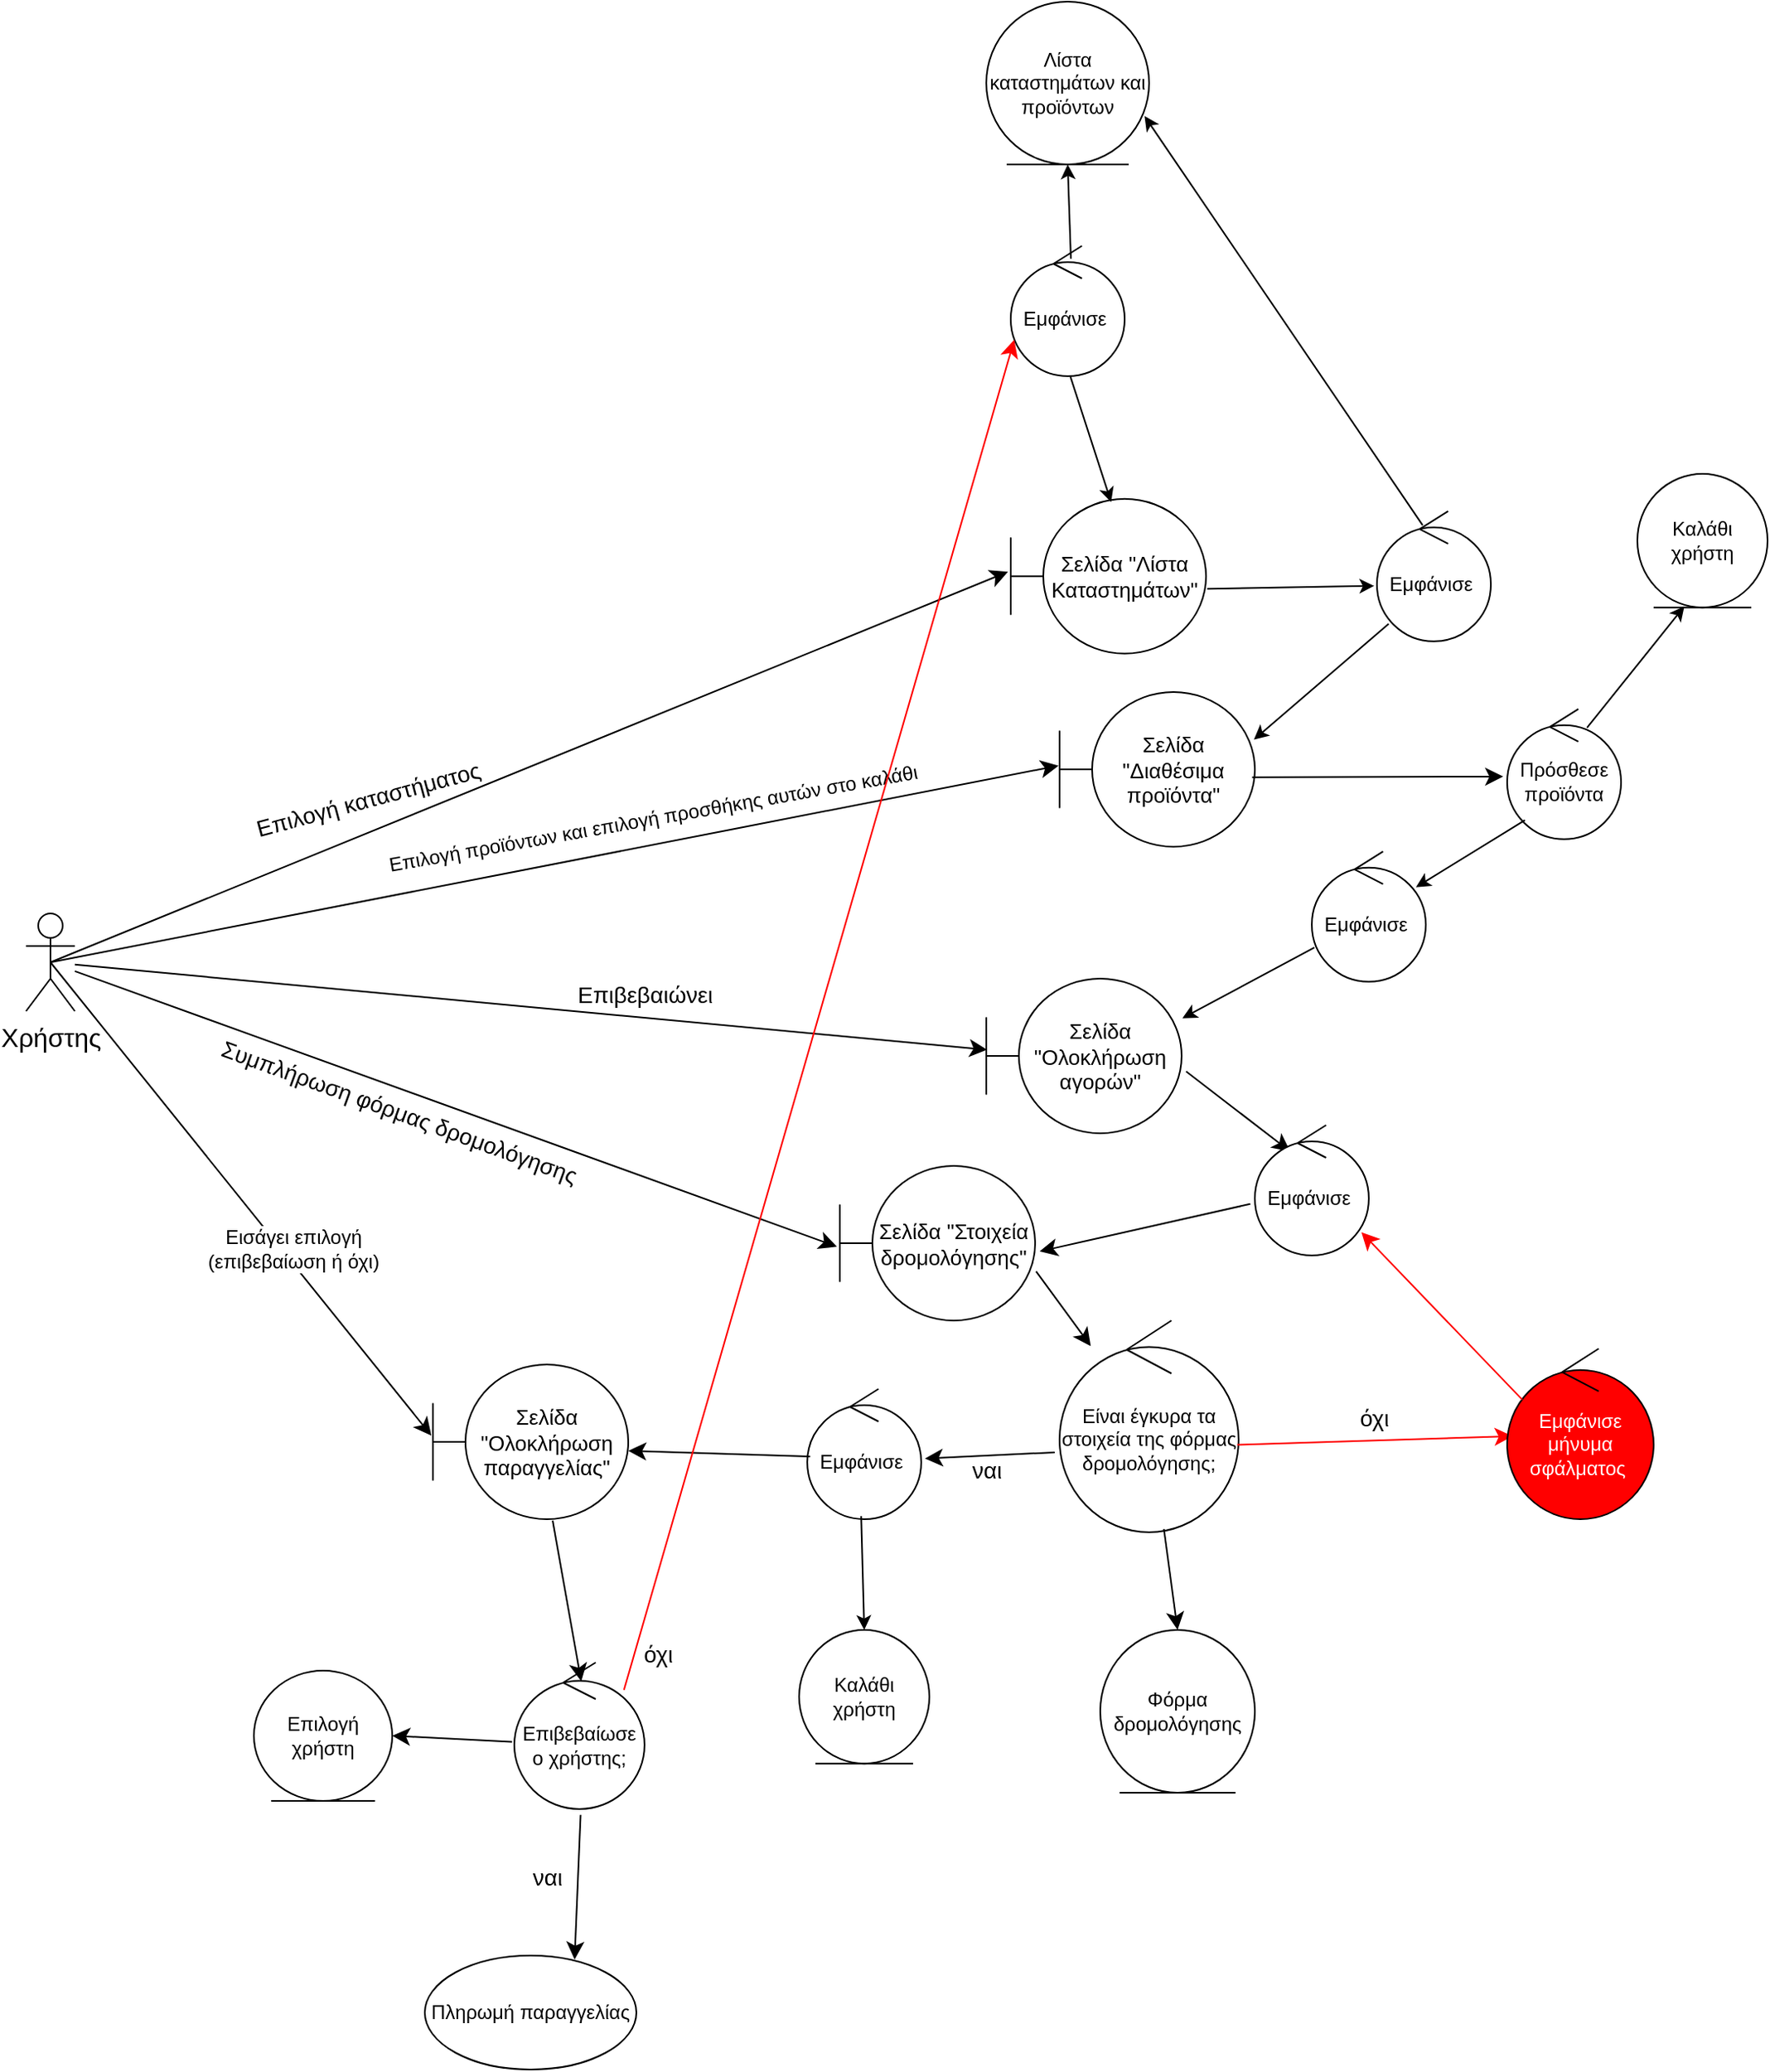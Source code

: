 <mxfile version="21.3.2" type="device">
  <diagram name="Σελίδα-1" id="CsE6YNoTUhBlBd0UO_HM">
    <mxGraphModel dx="2856" dy="1743" grid="1" gridSize="10" guides="1" tooltips="1" connect="1" arrows="1" fold="1" page="1" pageScale="1" pageWidth="1169" pageHeight="827" math="0" shadow="0">
      <root>
        <mxCell id="0" />
        <mxCell id="1" parent="0" />
        <mxCell id="u1zgg_5FD5gQ_HjgiqYV-88" value="Χρήστης" style="shape=umlActor;verticalLabelPosition=bottom;verticalAlign=top;html=1;outlineConnect=0;fontSize=16;" vertex="1" parent="1">
          <mxGeometry x="-160" y="550" width="30" height="60" as="geometry" />
        </mxCell>
        <mxCell id="u1zgg_5FD5gQ_HjgiqYV-104" value="" style="edgeStyle=none;curved=1;rounded=0;orthogonalLoop=1;jettySize=auto;html=1;fontSize=12;startSize=8;endSize=8;strokeColor=#000000;entryX=-0.014;entryY=0.471;entryDx=0;entryDy=0;entryPerimeter=0;exitX=0.5;exitY=0.5;exitDx=0;exitDy=0;exitPerimeter=0;" edge="1" parent="1" source="u1zgg_5FD5gQ_HjgiqYV-88" target="u1zgg_5FD5gQ_HjgiqYV-165">
          <mxGeometry relative="1" as="geometry">
            <Array as="points" />
            <mxPoint x="320" y="350.0" as="targetPoint" />
            <mxPoint x="110" y="366" as="sourcePoint" />
          </mxGeometry>
        </mxCell>
        <mxCell id="u1zgg_5FD5gQ_HjgiqYV-165" value="Σελίδα &quot;Λίστα Καταστημάτων&quot;" style="shape=umlBoundary;whiteSpace=wrap;html=1;strokeColor=#000000;fontColor=#000000;fontSize=13;" vertex="1" parent="1">
          <mxGeometry x="445" y="295.4" width="120" height="95" as="geometry" />
        </mxCell>
        <mxCell id="u1zgg_5FD5gQ_HjgiqYV-166" value="&lt;font style=&quot;font-size: 14px;&quot;&gt;Επιλογή καταστήματος&lt;/font&gt;" style="edgeLabel;html=1;align=center;verticalAlign=middle;resizable=0;points=[];fontColor=#000000;fontSize=14;rotation=-15;" vertex="1" connectable="0" parent="1">
          <mxGeometry x="50" y="480" as="geometry" />
        </mxCell>
        <mxCell id="u1zgg_5FD5gQ_HjgiqYV-167" value="" style="rounded=0;orthogonalLoop=1;jettySize=auto;html=1;fillColor=#FF0000;strokeColor=#000000;fontColor=#000000;entryX=-0.024;entryY=0.574;entryDx=0;entryDy=0;entryPerimeter=0;exitX=1.006;exitY=0.581;exitDx=0;exitDy=0;exitPerimeter=0;" edge="1" parent="1" source="u1zgg_5FD5gQ_HjgiqYV-165" target="u1zgg_5FD5gQ_HjgiqYV-169">
          <mxGeometry relative="1" as="geometry">
            <mxPoint x="550" y="348.9" as="sourcePoint" />
            <mxPoint x="700" y="342.9" as="targetPoint" />
          </mxGeometry>
        </mxCell>
        <mxCell id="u1zgg_5FD5gQ_HjgiqYV-169" value="&lt;font&gt;Εμφάνισε&amp;nbsp;&lt;/font&gt;" style="ellipse;shape=umlControl;whiteSpace=wrap;html=1;strokeColor=#000000;fontColor=#000000;" vertex="1" parent="1">
          <mxGeometry x="670" y="302.9" width="70" height="80" as="geometry" />
        </mxCell>
        <mxCell id="u1zgg_5FD5gQ_HjgiqYV-171" value="Σελίδα &quot;Διαθέσιμα προϊόντα&quot;" style="shape=umlBoundary;whiteSpace=wrap;html=1;strokeColor=#000000;fontColor=#000000;fontSize=13;" vertex="1" parent="1">
          <mxGeometry x="475" y="414" width="120" height="95" as="geometry" />
        </mxCell>
        <mxCell id="u1zgg_5FD5gQ_HjgiqYV-172" value="" style="rounded=0;orthogonalLoop=1;jettySize=auto;html=1;fillColor=#FF0000;strokeColor=#000000;fontColor=#000000;entryX=0.995;entryY=0.308;entryDx=0;entryDy=0;entryPerimeter=0;exitX=0.103;exitY=0.865;exitDx=0;exitDy=0;exitPerimeter=0;" edge="1" parent="1" source="u1zgg_5FD5gQ_HjgiqYV-169" target="u1zgg_5FD5gQ_HjgiqYV-171">
          <mxGeometry relative="1" as="geometry">
            <mxPoint x="730" y="342.4" as="sourcePoint" />
            <mxPoint x="828" y="342.4" as="targetPoint" />
          </mxGeometry>
        </mxCell>
        <mxCell id="u1zgg_5FD5gQ_HjgiqYV-173" value="Λίστα καταστημάτων και προϊόντων" style="ellipse;shape=umlEntity;whiteSpace=wrap;html=1;fontColor=#000000;strokeColor=#000000;" vertex="1" parent="1">
          <mxGeometry x="430" y="-10" width="100" height="100" as="geometry" />
        </mxCell>
        <mxCell id="u1zgg_5FD5gQ_HjgiqYV-174" value="&lt;font&gt;Εμφάνισε&amp;nbsp;&lt;/font&gt;" style="ellipse;shape=umlControl;whiteSpace=wrap;html=1;strokeColor=#000000;fontColor=#000000;" vertex="1" parent="1">
          <mxGeometry x="445" y="140" width="70" height="80" as="geometry" />
        </mxCell>
        <mxCell id="u1zgg_5FD5gQ_HjgiqYV-177" value="" style="rounded=0;orthogonalLoop=1;jettySize=auto;html=1;fillColor=#FF0000;strokeColor=#000000;fontColor=#000000;entryX=0.514;entryY=0.021;entryDx=0;entryDy=0;entryPerimeter=0;exitX=0.524;exitY=1.004;exitDx=0;exitDy=0;exitPerimeter=0;" edge="1" parent="1" source="u1zgg_5FD5gQ_HjgiqYV-174" target="u1zgg_5FD5gQ_HjgiqYV-165">
          <mxGeometry relative="1" as="geometry">
            <mxPoint x="500" y="272.9" as="sourcePoint" />
            <mxPoint x="598" y="272.9" as="targetPoint" />
          </mxGeometry>
        </mxCell>
        <mxCell id="u1zgg_5FD5gQ_HjgiqYV-178" value="" style="rounded=0;orthogonalLoop=1;jettySize=auto;html=1;fillColor=#FF0000;strokeColor=#000000;fontColor=#000000;entryX=0.5;entryY=1;entryDx=0;entryDy=0;exitX=0.528;exitY=0.099;exitDx=0;exitDy=0;exitPerimeter=0;" edge="1" parent="1" source="u1zgg_5FD5gQ_HjgiqYV-174" target="u1zgg_5FD5gQ_HjgiqYV-173">
          <mxGeometry relative="1" as="geometry">
            <mxPoint x="470" y="162.9" as="sourcePoint" />
            <mxPoint x="490" y="112.9" as="targetPoint" />
          </mxGeometry>
        </mxCell>
        <mxCell id="u1zgg_5FD5gQ_HjgiqYV-179" value="" style="rounded=0;orthogonalLoop=1;jettySize=auto;html=1;fillColor=#FF0000;strokeColor=#000000;fontColor=#000000;entryX=0.972;entryY=0.703;entryDx=0;entryDy=0;entryPerimeter=0;exitX=0.401;exitY=0.108;exitDx=0;exitDy=0;exitPerimeter=0;" edge="1" parent="1" source="u1zgg_5FD5gQ_HjgiqYV-169" target="u1zgg_5FD5gQ_HjgiqYV-173">
          <mxGeometry relative="1" as="geometry">
            <mxPoint x="602" y="242.9" as="sourcePoint" />
            <mxPoint x="535.8" y="80.0" as="targetPoint" />
          </mxGeometry>
        </mxCell>
        <mxCell id="u1zgg_5FD5gQ_HjgiqYV-180" value="" style="edgeStyle=none;curved=1;rounded=0;orthogonalLoop=1;jettySize=auto;html=1;fontSize=12;startSize=8;endSize=8;strokeColor=#000000;entryX=-0.005;entryY=0.476;entryDx=0;entryDy=0;entryPerimeter=0;exitX=0.5;exitY=0.5;exitDx=0;exitDy=0;exitPerimeter=0;" edge="1" parent="1" source="u1zgg_5FD5gQ_HjgiqYV-88" target="u1zgg_5FD5gQ_HjgiqYV-171">
          <mxGeometry relative="1" as="geometry">
            <Array as="points" />
            <mxPoint x="338" y="360" as="targetPoint" />
            <mxPoint x="85" y="350" as="sourcePoint" />
          </mxGeometry>
        </mxCell>
        <mxCell id="u1zgg_5FD5gQ_HjgiqYV-181" value="&lt;font style=&quot;font-size: 12px;&quot;&gt;Επιλογή προϊόντων και επιλογή προσθήκης αυτών στο καλάθι&lt;/font&gt;" style="edgeLabel;html=1;align=center;verticalAlign=middle;resizable=0;points=[];fontColor=#000000;fontSize=12;rotation=-10;" vertex="1" connectable="0" parent="1">
          <mxGeometry x="190" y="430" as="geometry">
            <mxPoint x="23" y="67" as="offset" />
          </mxGeometry>
        </mxCell>
        <mxCell id="u1zgg_5FD5gQ_HjgiqYV-183" value="" style="edgeStyle=none;curved=1;rounded=0;orthogonalLoop=1;jettySize=auto;html=1;fontSize=12;startSize=8;endSize=8;strokeColor=#000000;exitX=0.986;exitY=0.551;exitDx=0;exitDy=0;exitPerimeter=0;entryX=-0.035;entryY=0.519;entryDx=0;entryDy=0;entryPerimeter=0;" edge="1" parent="1" source="u1zgg_5FD5gQ_HjgiqYV-171" target="u1zgg_5FD5gQ_HjgiqYV-184">
          <mxGeometry relative="1" as="geometry">
            <Array as="points" />
            <mxPoint x="710" y="469" as="targetPoint" />
            <mxPoint x="640" y="500" as="sourcePoint" />
          </mxGeometry>
        </mxCell>
        <mxCell id="u1zgg_5FD5gQ_HjgiqYV-184" value="&lt;font&gt;Πρόσθεσε προϊόντα&lt;/font&gt;" style="ellipse;shape=umlControl;whiteSpace=wrap;html=1;strokeColor=#000000;fontColor=#000000;" vertex="1" parent="1">
          <mxGeometry x="750" y="424.4" width="70" height="80" as="geometry" />
        </mxCell>
        <mxCell id="u1zgg_5FD5gQ_HjgiqYV-185" value="" style="rounded=0;orthogonalLoop=1;jettySize=auto;html=1;fillColor=#FF0000;strokeColor=#000000;fontColor=#000000;exitX=0.701;exitY=0.144;exitDx=0;exitDy=0;exitPerimeter=0;entryX=0.361;entryY=0.991;entryDx=0;entryDy=0;entryPerimeter=0;" edge="1" parent="1" source="u1zgg_5FD5gQ_HjgiqYV-184" target="u1zgg_5FD5gQ_HjgiqYV-186">
          <mxGeometry relative="1" as="geometry">
            <mxPoint x="891" y="402.9" as="sourcePoint" />
            <mxPoint x="850" y="320" as="targetPoint" />
          </mxGeometry>
        </mxCell>
        <mxCell id="u1zgg_5FD5gQ_HjgiqYV-186" value="Καλάθι χρήστη" style="ellipse;shape=umlEntity;whiteSpace=wrap;html=1;fontColor=#000000;strokeColor=#000000;" vertex="1" parent="1">
          <mxGeometry x="830" y="280" width="80" height="82.1" as="geometry" />
        </mxCell>
        <mxCell id="u1zgg_5FD5gQ_HjgiqYV-187" value="" style="endArrow=classic;html=1;rounded=0;exitX=0.156;exitY=0.854;exitDx=0;exitDy=0;exitPerimeter=0;entryX=0.914;entryY=0.275;entryDx=0;entryDy=0;entryPerimeter=0;" edge="1" parent="1" source="u1zgg_5FD5gQ_HjgiqYV-184" target="u1zgg_5FD5gQ_HjgiqYV-209">
          <mxGeometry width="50" height="50" relative="1" as="geometry">
            <mxPoint x="730" y="630" as="sourcePoint" />
            <mxPoint x="660" y="560" as="targetPoint" />
          </mxGeometry>
        </mxCell>
        <mxCell id="u1zgg_5FD5gQ_HjgiqYV-188" value="Σελίδα &quot;Ολοκλήρωση αγορών&quot;" style="shape=umlBoundary;whiteSpace=wrap;html=1;strokeColor=#000000;fontColor=#000000;fontSize=13;" vertex="1" parent="1">
          <mxGeometry x="430" y="590" width="120" height="95" as="geometry" />
        </mxCell>
        <mxCell id="u1zgg_5FD5gQ_HjgiqYV-189" value="" style="edgeStyle=none;curved=1;rounded=0;orthogonalLoop=1;jettySize=auto;html=1;fontSize=12;startSize=8;endSize=8;strokeColor=#000000;entryX=0.005;entryY=0.46;entryDx=0;entryDy=0;entryPerimeter=0;" edge="1" parent="1" source="u1zgg_5FD5gQ_HjgiqYV-88" target="u1zgg_5FD5gQ_HjgiqYV-188">
          <mxGeometry relative="1" as="geometry">
            <Array as="points" />
            <mxPoint x="439" y="472" as="targetPoint" />
            <mxPoint x="55" y="330" as="sourcePoint" />
          </mxGeometry>
        </mxCell>
        <mxCell id="u1zgg_5FD5gQ_HjgiqYV-190" value="&lt;font style=&quot;font-size: 14px;&quot;&gt;Επιβεβαιώνει&lt;/font&gt;" style="edgeLabel;html=1;align=center;verticalAlign=middle;resizable=0;points=[];fontColor=#000000;fontSize=14;" vertex="1" connectable="0" parent="1">
          <mxGeometry x="220" y="600" as="geometry" />
        </mxCell>
        <mxCell id="u1zgg_5FD5gQ_HjgiqYV-191" value="" style="edgeStyle=none;curved=1;rounded=0;orthogonalLoop=1;jettySize=auto;html=1;fontSize=12;startSize=8;endSize=8;strokeColor=#000000;entryX=0.31;entryY=0.202;entryDx=0;entryDy=0;entryPerimeter=0;exitX=1.023;exitY=0.6;exitDx=0;exitDy=0;exitPerimeter=0;" edge="1" parent="1" source="u1zgg_5FD5gQ_HjgiqYV-188" target="u1zgg_5FD5gQ_HjgiqYV-192">
          <mxGeometry relative="1" as="geometry">
            <Array as="points" />
            <mxPoint x="700" y="700" as="targetPoint" />
            <mxPoint x="560" y="640" as="sourcePoint" />
          </mxGeometry>
        </mxCell>
        <mxCell id="u1zgg_5FD5gQ_HjgiqYV-192" value="&lt;font&gt;Εμφάνισε&amp;nbsp;&lt;/font&gt;" style="ellipse;shape=umlControl;whiteSpace=wrap;html=1;strokeColor=#000000;fontColor=#000000;" vertex="1" parent="1">
          <mxGeometry x="595" y="680" width="70" height="80" as="geometry" />
        </mxCell>
        <mxCell id="u1zgg_5FD5gQ_HjgiqYV-193" value="" style="edgeStyle=none;curved=1;rounded=0;orthogonalLoop=1;jettySize=auto;html=1;fontSize=12;startSize=8;endSize=8;strokeColor=#000000;exitX=-0.04;exitY=0.605;exitDx=0;exitDy=0;exitPerimeter=0;entryX=1.023;entryY=0.553;entryDx=0;entryDy=0;entryPerimeter=0;" edge="1" parent="1" source="u1zgg_5FD5gQ_HjgiqYV-192" target="u1zgg_5FD5gQ_HjgiqYV-194">
          <mxGeometry relative="1" as="geometry">
            <Array as="points" />
            <mxPoint x="540" y="750" as="targetPoint" />
            <mxPoint x="540" y="770" as="sourcePoint" />
          </mxGeometry>
        </mxCell>
        <mxCell id="u1zgg_5FD5gQ_HjgiqYV-194" value="Σελίδα &quot;Στοιχεία δρομολόγησης&quot;" style="shape=umlBoundary;whiteSpace=wrap;html=1;strokeColor=#000000;fontColor=#000000;fontSize=13;" vertex="1" parent="1">
          <mxGeometry x="340" y="705" width="120" height="95" as="geometry" />
        </mxCell>
        <mxCell id="u1zgg_5FD5gQ_HjgiqYV-195" value="" style="edgeStyle=none;curved=1;rounded=0;orthogonalLoop=1;jettySize=auto;html=1;fontSize=12;startSize=8;endSize=8;strokeColor=#000000;entryX=-0.015;entryY=0.522;entryDx=0;entryDy=0;entryPerimeter=0;" edge="1" parent="1" source="u1zgg_5FD5gQ_HjgiqYV-88" target="u1zgg_5FD5gQ_HjgiqYV-194">
          <mxGeometry relative="1" as="geometry">
            <Array as="points" />
            <mxPoint x="371" y="690" as="targetPoint" />
            <mxPoint y="388" as="sourcePoint" />
          </mxGeometry>
        </mxCell>
        <mxCell id="u1zgg_5FD5gQ_HjgiqYV-196" value="&lt;font style=&quot;font-size: 14px;&quot;&gt;Συμπλήρωση φόρμας δρομολόγησης&amp;nbsp;&lt;br&gt;&lt;br&gt;&lt;/font&gt;" style="edgeLabel;html=1;align=center;verticalAlign=middle;resizable=0;points=[];fontColor=#000000;fontSize=14;rotation=20;" vertex="1" connectable="0" parent="1">
          <mxGeometry x="80" y="685" as="geometry">
            <mxPoint x="-13.411" y="-0.366" as="offset" />
          </mxGeometry>
        </mxCell>
        <mxCell id="u1zgg_5FD5gQ_HjgiqYV-197" value="" style="edgeStyle=none;curved=1;rounded=0;orthogonalLoop=1;jettySize=auto;html=1;fontSize=12;startSize=8;endSize=8;strokeColor=#000000;exitX=1.005;exitY=0.682;exitDx=0;exitDy=0;exitPerimeter=0;" edge="1" parent="1" source="u1zgg_5FD5gQ_HjgiqYV-194" target="u1zgg_5FD5gQ_HjgiqYV-198">
          <mxGeometry relative="1" as="geometry">
            <Array as="points" />
            <mxPoint x="470" y="840" as="targetPoint" />
            <mxPoint x="410" y="820" as="sourcePoint" />
          </mxGeometry>
        </mxCell>
        <mxCell id="u1zgg_5FD5gQ_HjgiqYV-198" value="Είναι έγκυρα τα στοιχεία της φόρμας δρομολόγησης;" style="ellipse;shape=umlControl;whiteSpace=wrap;html=1;strokeColor=#000000;fontColor=#000000;" vertex="1" parent="1">
          <mxGeometry x="475" y="800" width="110" height="130" as="geometry" />
        </mxCell>
        <mxCell id="u1zgg_5FD5gQ_HjgiqYV-200" value="" style="edgeStyle=none;curved=1;rounded=0;orthogonalLoop=1;jettySize=auto;html=1;fontSize=12;startSize=8;endSize=8;strokeColor=#000000;exitX=-0.027;exitY=0.623;exitDx=0;exitDy=0;exitPerimeter=0;entryX=1.033;entryY=0.534;entryDx=0;entryDy=0;entryPerimeter=0;" edge="1" parent="1" source="u1zgg_5FD5gQ_HjgiqYV-198" target="u1zgg_5FD5gQ_HjgiqYV-205">
          <mxGeometry relative="1" as="geometry">
            <Array as="points" />
            <mxPoint x="390" y="970" as="targetPoint" />
            <mxPoint x="630" y="890" as="sourcePoint" />
          </mxGeometry>
        </mxCell>
        <mxCell id="u1zgg_5FD5gQ_HjgiqYV-201" value="&lt;font style=&quot;font-size: 14px;&quot;&gt;ναι&lt;br&gt;&lt;br&gt;&lt;/font&gt;" style="edgeLabel;html=1;align=center;verticalAlign=middle;resizable=0;points=[];fontColor=#000000;fontSize=14;" vertex="1" connectable="0" parent="1">
          <mxGeometry x="430" y="900" as="geometry" />
        </mxCell>
        <mxCell id="u1zgg_5FD5gQ_HjgiqYV-203" value="" style="edgeStyle=none;curved=1;rounded=0;orthogonalLoop=1;jettySize=auto;html=1;fontSize=12;startSize=8;endSize=8;strokeColor=#000000;exitX=0.583;exitY=0.985;exitDx=0;exitDy=0;exitPerimeter=0;entryX=0.5;entryY=0;entryDx=0;entryDy=0;" edge="1" parent="1" source="u1zgg_5FD5gQ_HjgiqYV-198" target="u1zgg_5FD5gQ_HjgiqYV-204">
          <mxGeometry relative="1" as="geometry">
            <Array as="points" />
            <mxPoint x="530" y="1037" as="targetPoint" />
            <mxPoint x="525" y="980" as="sourcePoint" />
          </mxGeometry>
        </mxCell>
        <mxCell id="u1zgg_5FD5gQ_HjgiqYV-204" value="Φόρμα δρομολόγησης" style="ellipse;shape=umlEntity;whiteSpace=wrap;html=1;fontColor=#000000;strokeColor=#000000;" vertex="1" parent="1">
          <mxGeometry x="500" y="990" width="95" height="100" as="geometry" />
        </mxCell>
        <mxCell id="u1zgg_5FD5gQ_HjgiqYV-205" value="&lt;font&gt;Εμφάνισε&amp;nbsp;&lt;/font&gt;" style="ellipse;shape=umlControl;whiteSpace=wrap;html=1;strokeColor=#000000;fontColor=#000000;" vertex="1" parent="1">
          <mxGeometry x="320" y="842" width="70" height="80" as="geometry" />
        </mxCell>
        <mxCell id="u1zgg_5FD5gQ_HjgiqYV-206" value="Σελίδα &quot;Ολοκλήρωση παραγγελίας&quot;" style="shape=umlBoundary;whiteSpace=wrap;html=1;strokeColor=#000000;fontColor=#000000;fontSize=13;" vertex="1" parent="1">
          <mxGeometry x="90" y="827" width="120" height="95" as="geometry" />
        </mxCell>
        <mxCell id="u1zgg_5FD5gQ_HjgiqYV-207" value="" style="edgeStyle=none;curved=1;rounded=0;orthogonalLoop=1;jettySize=auto;html=1;fontSize=12;startSize=8;endSize=8;strokeColor=#000000;exitX=0.025;exitY=0.518;exitDx=0;exitDy=0;exitPerimeter=0;" edge="1" parent="1" source="u1zgg_5FD5gQ_HjgiqYV-205">
          <mxGeometry relative="1" as="geometry">
            <Array as="points" />
            <mxPoint x="210" y="880" as="targetPoint" />
            <mxPoint x="290" y="1070" as="sourcePoint" />
          </mxGeometry>
        </mxCell>
        <mxCell id="u1zgg_5FD5gQ_HjgiqYV-208" value="" style="edgeStyle=none;curved=1;rounded=0;orthogonalLoop=1;jettySize=auto;html=1;fontSize=12;startSize=8;endSize=8;strokeColor=#000000;exitX=0.5;exitY=0.5;exitDx=0;exitDy=0;exitPerimeter=0;entryX=-0.008;entryY=0.46;entryDx=0;entryDy=0;entryPerimeter=0;" edge="1" parent="1" source="u1zgg_5FD5gQ_HjgiqYV-88" target="u1zgg_5FD5gQ_HjgiqYV-206">
          <mxGeometry relative="1" as="geometry">
            <Array as="points" />
            <mxPoint x="50" y="810" as="targetPoint" />
            <mxPoint x="-150" y="813" as="sourcePoint" />
          </mxGeometry>
        </mxCell>
        <mxCell id="u1zgg_5FD5gQ_HjgiqYV-209" value="&lt;font&gt;Εμφάνισε&amp;nbsp;&lt;/font&gt;" style="ellipse;shape=umlControl;whiteSpace=wrap;html=1;strokeColor=#000000;fontColor=#000000;" vertex="1" parent="1">
          <mxGeometry x="630" y="511.9" width="70" height="80" as="geometry" />
        </mxCell>
        <mxCell id="u1zgg_5FD5gQ_HjgiqYV-210" value="" style="endArrow=classic;html=1;rounded=0;exitX=0.022;exitY=0.738;exitDx=0;exitDy=0;exitPerimeter=0;entryX=1.004;entryY=0.256;entryDx=0;entryDy=0;entryPerimeter=0;" edge="1" parent="1" source="u1zgg_5FD5gQ_HjgiqYV-209" target="u1zgg_5FD5gQ_HjgiqYV-188">
          <mxGeometry width="50" height="50" relative="1" as="geometry">
            <mxPoint x="762" y="650" as="sourcePoint" />
            <mxPoint x="660" y="719" as="targetPoint" />
          </mxGeometry>
        </mxCell>
        <mxCell id="u1zgg_5FD5gQ_HjgiqYV-211" value="Καλάθι χρήστη" style="ellipse;shape=umlEntity;whiteSpace=wrap;html=1;fontColor=#000000;strokeColor=#000000;" vertex="1" parent="1">
          <mxGeometry x="315" y="990" width="80" height="82.1" as="geometry" />
        </mxCell>
        <mxCell id="u1zgg_5FD5gQ_HjgiqYV-212" value="" style="rounded=0;orthogonalLoop=1;jettySize=auto;html=1;fillColor=#FF0000;strokeColor=#000000;fontColor=#000000;exitX=0.473;exitY=0.977;exitDx=0;exitDy=0;exitPerimeter=0;entryX=0.5;entryY=0;entryDx=0;entryDy=0;" edge="1" parent="1" source="u1zgg_5FD5gQ_HjgiqYV-205" target="u1zgg_5FD5gQ_HjgiqYV-211">
          <mxGeometry relative="1" as="geometry">
            <mxPoint x="330" y="997" as="sourcePoint" />
            <mxPoint x="390" y="922" as="targetPoint" />
          </mxGeometry>
        </mxCell>
        <mxCell id="u1zgg_5FD5gQ_HjgiqYV-214" value="" style="edgeStyle=none;curved=1;rounded=0;orthogonalLoop=1;jettySize=auto;html=1;fontSize=12;startSize=8;endSize=8;strokeColor=#000000;exitX=0.613;exitY=1.009;exitDx=0;exitDy=0;exitPerimeter=0;entryX=0.514;entryY=0.129;entryDx=0;entryDy=0;entryPerimeter=0;" edge="1" parent="1" source="u1zgg_5FD5gQ_HjgiqYV-206" target="u1zgg_5FD5gQ_HjgiqYV-216">
          <mxGeometry relative="1" as="geometry">
            <Array as="points" />
            <mxPoint x="170" y="1030" as="targetPoint" />
            <mxPoint x="182" y="1043" as="sourcePoint" />
          </mxGeometry>
        </mxCell>
        <mxCell id="u1zgg_5FD5gQ_HjgiqYV-215" value="&lt;font style=&quot;font-size: 12px;&quot;&gt;Εισάγει επιλογή&lt;br style=&quot;font-size: 12px;&quot;&gt;(επιβεβαίωση ή όχι)&lt;br style=&quot;font-size: 12px;&quot;&gt;&lt;/font&gt;" style="edgeLabel;html=1;align=center;verticalAlign=middle;resizable=0;points=[];fontSize=12;rotation=0;fontColor=#000000;" vertex="1" connectable="0" parent="1">
          <mxGeometry x="180.0" y="1180.004" as="geometry">
            <mxPoint x="-176" y="-424" as="offset" />
          </mxGeometry>
        </mxCell>
        <mxCell id="u1zgg_5FD5gQ_HjgiqYV-216" value="&lt;font&gt;Επιβεβαίωσε ο χρήστης;&lt;/font&gt;" style="ellipse;shape=umlControl;whiteSpace=wrap;html=1;strokeColor=#000000;fontColor=#000000;" vertex="1" parent="1">
          <mxGeometry x="140" y="1010" width="80" height="90" as="geometry" />
        </mxCell>
        <mxCell id="u1zgg_5FD5gQ_HjgiqYV-218" value="" style="edgeStyle=none;curved=1;rounded=0;orthogonalLoop=1;jettySize=auto;html=1;fontSize=12;startSize=8;endSize=8;strokeColor=#000000;exitX=0.509;exitY=1.04;exitDx=0;exitDy=0;exitPerimeter=0;entryX=0.708;entryY=0.035;entryDx=0;entryDy=0;entryPerimeter=0;" edge="1" parent="1" source="u1zgg_5FD5gQ_HjgiqYV-216" target="u1zgg_5FD5gQ_HjgiqYV-223">
          <mxGeometry relative="1" as="geometry">
            <Array as="points" />
            <mxPoint x="150" y="1180" as="targetPoint" />
            <mxPoint x="170" y="1170" as="sourcePoint" />
          </mxGeometry>
        </mxCell>
        <mxCell id="u1zgg_5FD5gQ_HjgiqYV-219" value="&lt;font style=&quot;font-size: 14px;&quot;&gt;ναι&lt;br&gt;&lt;br&gt;&lt;/font&gt;" style="edgeLabel;html=1;align=center;verticalAlign=middle;resizable=0;points=[];fontColor=#000000;fontSize=14;" vertex="1" connectable="0" parent="1">
          <mxGeometry x="160" y="1150" as="geometry" />
        </mxCell>
        <mxCell id="u1zgg_5FD5gQ_HjgiqYV-220" value="" style="edgeStyle=none;curved=1;rounded=0;orthogonalLoop=1;jettySize=auto;html=1;fontSize=12;startSize=8;endSize=8;strokeColor=#000000;exitX=-0.017;exitY=0.542;exitDx=0;exitDy=0;exitPerimeter=0;entryX=1;entryY=0.5;entryDx=0;entryDy=0;" edge="1" parent="1" source="u1zgg_5FD5gQ_HjgiqYV-216" target="u1zgg_5FD5gQ_HjgiqYV-221">
          <mxGeometry relative="1" as="geometry">
            <Array as="points" />
            <mxPoint x="40" y="1055" as="targetPoint" />
            <mxPoint x="122" y="1063" as="sourcePoint" />
          </mxGeometry>
        </mxCell>
        <mxCell id="u1zgg_5FD5gQ_HjgiqYV-221" value="&lt;font&gt;Επιλογή χρήστη&lt;/font&gt;" style="ellipse;shape=umlEntity;whiteSpace=wrap;html=1;strokeColor=#000000;fontColor=#000000;" vertex="1" parent="1">
          <mxGeometry x="-20" y="1015" width="85" height="80" as="geometry" />
        </mxCell>
        <mxCell id="u1zgg_5FD5gQ_HjgiqYV-223" value="Πληρωμή παραγγελίας" style="ellipse;whiteSpace=wrap;html=1;" vertex="1" parent="1">
          <mxGeometry x="85" y="1190" width="130" height="70" as="geometry" />
        </mxCell>
        <mxCell id="u1zgg_5FD5gQ_HjgiqYV-227" value="" style="edgeStyle=none;curved=1;rounded=0;orthogonalLoop=1;jettySize=auto;html=1;fontSize=12;startSize=8;endSize=8;strokeColor=#FF0000;exitX=0.993;exitY=0.587;exitDx=0;exitDy=0;exitPerimeter=0;entryX=0.037;entryY=0.513;entryDx=0;entryDy=0;entryPerimeter=0;" edge="1" parent="1" source="u1zgg_5FD5gQ_HjgiqYV-198" target="u1zgg_5FD5gQ_HjgiqYV-229">
          <mxGeometry relative="1" as="geometry">
            <Array as="points" />
            <mxPoint x="780" y="865" as="targetPoint" />
            <mxPoint x="640" y="842" as="sourcePoint" />
          </mxGeometry>
        </mxCell>
        <mxCell id="u1zgg_5FD5gQ_HjgiqYV-228" value="&lt;font style=&quot;font-size: 14px;&quot;&gt;όχι&lt;br&gt;&lt;/font&gt;" style="edgeLabel;html=1;align=center;verticalAlign=middle;resizable=0;points=[];fontColor=#000000;fontSize=14;" vertex="1" connectable="0" parent="1">
          <mxGeometry x="440" y="910" as="geometry">
            <mxPoint x="228" y="-50" as="offset" />
          </mxGeometry>
        </mxCell>
        <mxCell id="u1zgg_5FD5gQ_HjgiqYV-229" value="&lt;font color=&quot;#ffffff&quot;&gt;Εμφάνισε μήνυμα σφάλματος&amp;nbsp;&lt;/font&gt;" style="ellipse;shape=umlControl;whiteSpace=wrap;html=1;strokeColor=#000000;fontColor=#000000;fillColor=#FF0000;" vertex="1" parent="1">
          <mxGeometry x="750" y="817.25" width="90" height="104.75" as="geometry" />
        </mxCell>
        <mxCell id="u1zgg_5FD5gQ_HjgiqYV-231" value="" style="edgeStyle=none;curved=1;rounded=0;orthogonalLoop=1;jettySize=auto;html=1;fontSize=12;startSize=8;endSize=8;strokeColor=#FF0000;entryX=0.935;entryY=0.822;entryDx=0;entryDy=0;entryPerimeter=0;exitX=0.103;exitY=0.299;exitDx=0;exitDy=0;exitPerimeter=0;" edge="1" parent="1" source="u1zgg_5FD5gQ_HjgiqYV-229" target="u1zgg_5FD5gQ_HjgiqYV-192">
          <mxGeometry relative="1" as="geometry">
            <Array as="points" />
            <mxPoint x="919" y="795" as="targetPoint" />
            <mxPoint x="750" y="800" as="sourcePoint" />
          </mxGeometry>
        </mxCell>
        <mxCell id="u1zgg_5FD5gQ_HjgiqYV-232" value="" style="edgeStyle=none;curved=1;rounded=0;orthogonalLoop=1;jettySize=auto;html=1;fontSize=12;startSize=8;endSize=8;strokeColor=#FF0000;exitX=0.842;exitY=0.188;exitDx=0;exitDy=0;exitPerimeter=0;entryX=0.031;entryY=0.721;entryDx=0;entryDy=0;entryPerimeter=0;" edge="1" parent="1" source="u1zgg_5FD5gQ_HjgiqYV-216" target="u1zgg_5FD5gQ_HjgiqYV-174">
          <mxGeometry relative="1" as="geometry">
            <Array as="points" />
            <mxPoint x="-411.4" y="515.12" as="targetPoint" />
            <mxPoint x="-29" y="975" as="sourcePoint" />
          </mxGeometry>
        </mxCell>
        <mxCell id="u1zgg_5FD5gQ_HjgiqYV-233" value="&lt;font style=&quot;font-size: 14px;&quot;&gt;όχι&lt;br&gt;&lt;/font&gt;" style="edgeLabel;html=1;align=center;verticalAlign=middle;resizable=0;points=[];fontColor=#000000;fontSize=14;" vertex="1" connectable="0" parent="1">
          <mxGeometry y="1055" as="geometry">
            <mxPoint x="228" y="-50" as="offset" />
          </mxGeometry>
        </mxCell>
      </root>
    </mxGraphModel>
  </diagram>
</mxfile>
